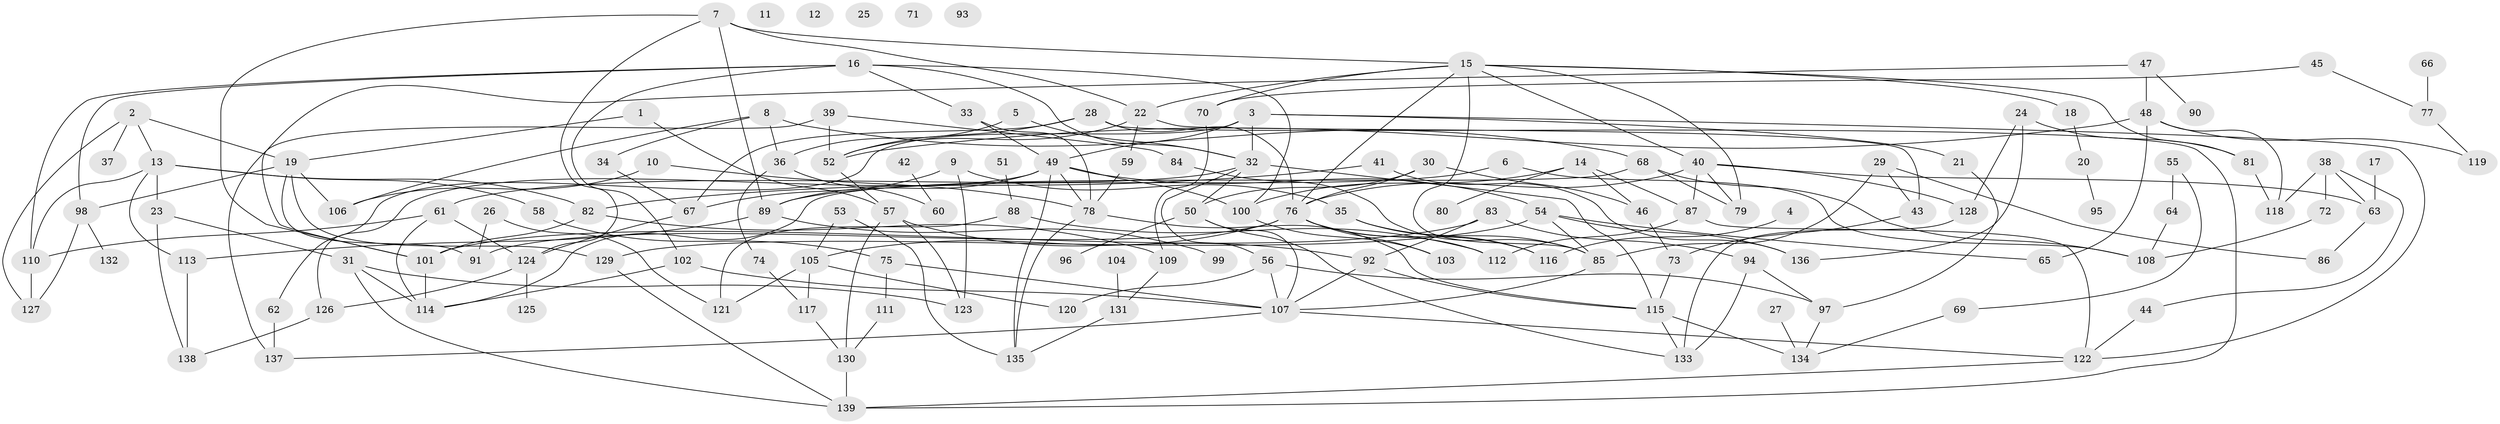 // Generated by graph-tools (version 1.1) at 2025/49/03/09/25 03:49:09]
// undirected, 139 vertices, 222 edges
graph export_dot {
graph [start="1"]
  node [color=gray90,style=filled];
  1;
  2;
  3;
  4;
  5;
  6;
  7;
  8;
  9;
  10;
  11;
  12;
  13;
  14;
  15;
  16;
  17;
  18;
  19;
  20;
  21;
  22;
  23;
  24;
  25;
  26;
  27;
  28;
  29;
  30;
  31;
  32;
  33;
  34;
  35;
  36;
  37;
  38;
  39;
  40;
  41;
  42;
  43;
  44;
  45;
  46;
  47;
  48;
  49;
  50;
  51;
  52;
  53;
  54;
  55;
  56;
  57;
  58;
  59;
  60;
  61;
  62;
  63;
  64;
  65;
  66;
  67;
  68;
  69;
  70;
  71;
  72;
  73;
  74;
  75;
  76;
  77;
  78;
  79;
  80;
  81;
  82;
  83;
  84;
  85;
  86;
  87;
  88;
  89;
  90;
  91;
  92;
  93;
  94;
  95;
  96;
  97;
  98;
  99;
  100;
  101;
  102;
  103;
  104;
  105;
  106;
  107;
  108;
  109;
  110;
  111;
  112;
  113;
  114;
  115;
  116;
  117;
  118;
  119;
  120;
  121;
  122;
  123;
  124;
  125;
  126;
  127;
  128;
  129;
  130;
  131;
  132;
  133;
  134;
  135;
  136;
  137;
  138;
  139;
  1 -- 19;
  1 -- 57;
  2 -- 13;
  2 -- 19;
  2 -- 37;
  2 -- 127;
  3 -- 21;
  3 -- 32;
  3 -- 49;
  3 -- 62;
  3 -- 122;
  4 -- 116;
  5 -- 32;
  5 -- 36;
  6 -- 89;
  6 -- 108;
  7 -- 15;
  7 -- 22;
  7 -- 89;
  7 -- 101;
  7 -- 124;
  8 -- 34;
  8 -- 36;
  8 -- 68;
  8 -- 106;
  9 -- 35;
  9 -- 67;
  9 -- 123;
  10 -- 78;
  10 -- 106;
  13 -- 23;
  13 -- 58;
  13 -- 82;
  13 -- 110;
  13 -- 113;
  14 -- 46;
  14 -- 80;
  14 -- 87;
  14 -- 100;
  15 -- 18;
  15 -- 22;
  15 -- 40;
  15 -- 70;
  15 -- 76;
  15 -- 79;
  15 -- 81;
  15 -- 85;
  16 -- 32;
  16 -- 33;
  16 -- 98;
  16 -- 100;
  16 -- 102;
  16 -- 110;
  17 -- 63;
  18 -- 20;
  19 -- 91;
  19 -- 98;
  19 -- 106;
  19 -- 129;
  20 -- 95;
  21 -- 97;
  22 -- 43;
  22 -- 52;
  22 -- 59;
  23 -- 31;
  23 -- 138;
  24 -- 81;
  24 -- 128;
  24 -- 136;
  26 -- 91;
  26 -- 121;
  27 -- 134;
  28 -- 52;
  28 -- 67;
  28 -- 76;
  28 -- 139;
  29 -- 43;
  29 -- 85;
  29 -- 86;
  30 -- 46;
  30 -- 50;
  30 -- 76;
  31 -- 114;
  31 -- 123;
  31 -- 139;
  32 -- 50;
  32 -- 56;
  32 -- 61;
  32 -- 115;
  33 -- 49;
  33 -- 78;
  34 -- 67;
  35 -- 85;
  35 -- 116;
  36 -- 60;
  36 -- 74;
  38 -- 44;
  38 -- 63;
  38 -- 72;
  38 -- 118;
  39 -- 52;
  39 -- 84;
  39 -- 137;
  40 -- 63;
  40 -- 76;
  40 -- 79;
  40 -- 87;
  40 -- 128;
  41 -- 82;
  41 -- 136;
  42 -- 60;
  43 -- 73;
  44 -- 122;
  45 -- 70;
  45 -- 77;
  46 -- 73;
  47 -- 48;
  47 -- 90;
  47 -- 101;
  48 -- 52;
  48 -- 65;
  48 -- 118;
  48 -- 119;
  49 -- 54;
  49 -- 78;
  49 -- 89;
  49 -- 100;
  49 -- 126;
  49 -- 135;
  50 -- 96;
  50 -- 107;
  50 -- 133;
  51 -- 88;
  52 -- 57;
  53 -- 105;
  53 -- 135;
  54 -- 65;
  54 -- 85;
  54 -- 129;
  54 -- 136;
  55 -- 64;
  55 -- 69;
  56 -- 97;
  56 -- 107;
  56 -- 120;
  57 -- 92;
  57 -- 123;
  57 -- 130;
  58 -- 75;
  59 -- 78;
  61 -- 110;
  61 -- 114;
  61 -- 124;
  62 -- 137;
  63 -- 86;
  64 -- 108;
  66 -- 77;
  67 -- 124;
  68 -- 79;
  68 -- 108;
  68 -- 114;
  69 -- 134;
  70 -- 109;
  72 -- 108;
  73 -- 115;
  74 -- 117;
  75 -- 107;
  75 -- 111;
  76 -- 91;
  76 -- 103;
  76 -- 105;
  76 -- 112;
  76 -- 116;
  77 -- 119;
  78 -- 115;
  78 -- 135;
  81 -- 118;
  82 -- 101;
  82 -- 109;
  83 -- 92;
  83 -- 94;
  83 -- 101;
  84 -- 85;
  85 -- 107;
  87 -- 112;
  87 -- 122;
  88 -- 112;
  88 -- 121;
  89 -- 99;
  89 -- 113;
  92 -- 107;
  92 -- 115;
  94 -- 97;
  94 -- 133;
  97 -- 134;
  98 -- 127;
  98 -- 132;
  100 -- 103;
  101 -- 114;
  102 -- 107;
  102 -- 114;
  104 -- 131;
  105 -- 117;
  105 -- 120;
  105 -- 121;
  107 -- 122;
  107 -- 137;
  109 -- 131;
  110 -- 127;
  111 -- 130;
  113 -- 138;
  115 -- 133;
  115 -- 134;
  117 -- 130;
  122 -- 139;
  124 -- 125;
  124 -- 126;
  126 -- 138;
  128 -- 133;
  129 -- 139;
  130 -- 139;
  131 -- 135;
}
